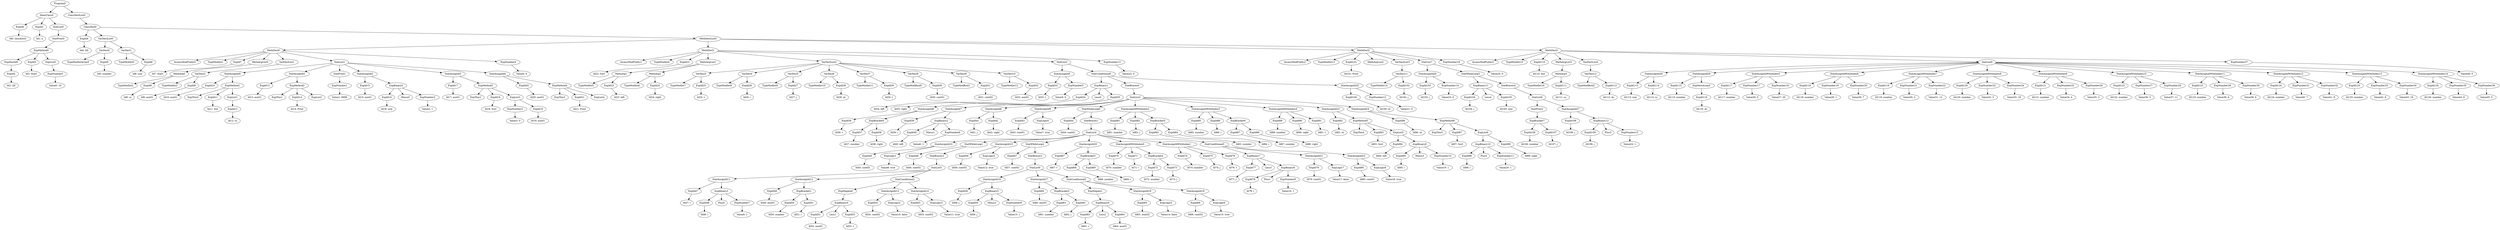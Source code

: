 digraph {
	ordering = out;
	ClassDeclList0 -> ClassDecl0;
	ExpNumber37 -> "Value46: 0";
	ExpNumber36 -> "Value45: 5";
	ExpId126 -> "Id126: number";
	ExpNumber34 -> "Value43: 19";
	ExpNumber33 -> "Value42: 8";
	StatAssignIdWithIndex12 -> ExpId124;
	StatAssignIdWithIndex12 -> ExpNumber31;
	StatAssignIdWithIndex12 -> ExpNumber32;
	ExpNumber30 -> "Value39: 6";
	ExpNumber29 -> "Value38: 6";
	StatAssignIdWithIndex11 -> ExpId123;
	StatAssignIdWithIndex11 -> ExpNumber29;
	StatAssignIdWithIndex11 -> ExpNumber30;
	ExpNumber25 -> "Value34: 4";
	ExpId121 -> "Id121: number";
	ExpNumber22 -> "Value31: 12";
	StatAssignIdWithIndex7 -> ExpId119;
	StatAssignIdWithIndex7 -> ExpNumber21;
	StatAssignIdWithIndex7 -> ExpNumber22;
	ExpId119 -> "Id119: number";
	ExpNumber17 -> "Value26: 0";
	ExpNumber21 -> "Value30: 2";
	StatAssignIdWithIndex5 -> ExpId117;
	StatAssignIdWithIndex5 -> ExpNumber17;
	StatAssignIdWithIndex5 -> ExpNumber18;
	ExpNewArray0 -> ExpId116;
	ExpId116 -> "Id116: ds";
	ExpId115 -> "Id115: number";
	StatList9 -> StatAssignId28;
	StatList9 -> StatAssignId29;
	StatList9 -> StatAssignIdWithIndex5;
	StatList9 -> StatAssignIdWithIndex6;
	StatList9 -> StatAssignIdWithIndex7;
	StatList9 -> StatAssignIdWithIndex8;
	StatList9 -> StatAssignIdWithIndex9;
	StatList9 -> StatAssignIdWithIndex10;
	StatList9 -> StatAssignIdWithIndex11;
	StatList9 -> StatAssignIdWithIndex12;
	StatList9 -> StatAssignIdWithIndex13;
	StatList9 -> StatAssignIdWithIndex14;
	ExpId114 -> "Id114: sz";
	StatAssignId28 -> ExpId113;
	StatAssignId28 -> ExpId114;
	ExpId113 -> "Id113: size";
	VarDeclList4 -> VarDecl12;
	MethArg3 -> TypeModInt16;
	MethArg3 -> ExpId111;
	ExpId110 -> "Id110: Init";
	MethDecl3 -> AccessModPublic3;
	MethDecl3 -> TypeModInt15;
	MethDecl3 -> ExpId110;
	MethDecl3 -> MethArgList3;
	MethDecl3 -> VarDeclList4;
	MethDecl3 -> StatList9;
	MethDecl3 -> ExpNumber37;
	StatBraces4 -> StatList8;
	StatAssignIdWithIndex10 -> ExpId122;
	StatAssignIdWithIndex10 -> ExpNumber27;
	StatAssignIdWithIndex10 -> ExpNumber28;
	ExpNumber15 -> "Value24: 1";
	ExpBinary12 -> ExpId109;
	ExpBinary12 -> Plus3;
	ExpBinary12 -> ExpNumber15;
	StatList8 -> StatPrint2;
	StatList8 -> StatAssignId27;
	ExpBracket7 -> ExpId106;
	ExpBracket7 -> ExpId107;
	ExpId106 -> "Id106: number";
	StatWhileLoop3 -> ExpBinary11;
	StatWhileLoop3 -> StatBraces4;
	ExpBinary11 -> ExpId104;
	ExpBinary11 -> Less4;
	ExpBinary11 -> ExpId105;
	StatList7 -> StatAssignId26;
	StatList7 -> StatWhileLoop3;
	ExpNumber14 -> "Value23: 0";
	VarDeclList3 -> VarDecl11;
	ExpNumber16 -> "Value25: 0";
	ExpId102 -> "Id102: j";
	VarDecl11 -> TypeModInt14;
	VarDecl11 -> ExpId102;
	MethDecl2 -> AccessModPublic2;
	MethDecl2 -> TypeModInt13;
	MethDecl2 -> ExpId101;
	MethDecl2 -> MethArgList2;
	MethDecl2 -> VarDeclList3;
	MethDecl2 -> StatList7;
	MethDecl2 -> ExpNumber16;
	StatAssignIdWithIndex8 -> ExpId120;
	StatAssignIdWithIndex8 -> ExpNumber23;
	StatAssignIdWithIndex8 -> ExpNumber24;
	ExpNumber12 -> "Value21: 0";
	StatAssignId25 -> ExpId100;
	StatAssignId25 -> ExpNumber12;
	ExpId100 -> "Id100: nt";
	ExpNumber27 -> "Value36: 5";
	ExpId109 -> "Id109: j";
	StatBraces0 -> StatList3;
	ExpNumber28 -> "Value37: 11";
	ExpId99 -> "Id99: right";
	ExpList6 -> ExpBinary10;
	ExpList6 -> ExpId99;
	ExpNumber11 -> "Value20: 1";
	ExpBinary10 -> ExpId98;
	ExpBinary10 -> Plus2;
	ExpBinary10 -> ExpNumber11;
	ExpId98 -> "Id98: i";
	ExpId97 -> "Id97: Sort";
	ExpMethod6 -> ExpThis5;
	ExpMethod6 -> ExpId97;
	ExpMethod6 -> ExpList6;
	StatAssignId24 -> ExpId96;
	StatAssignId24 -> ExpMethod6;
	ExpBinary9 -> ExpId95;
	ExpBinary9 -> Minus3;
	ExpBinary9 -> ExpNumber10;
	ExpNumber26 -> "Value35: 2";
	ExpList5 -> ExpId94;
	ExpList5 -> ExpBinary9;
	ExpId94 -> "Id94: left";
	ExpId120 -> "Id120: number";
	StatAssignId26 -> ExpId103;
	StatAssignId26 -> ExpNumber14;
	ExpMethod5 -> ExpThis4;
	ExpMethod5 -> ExpId93;
	ExpMethod5 -> ExpList5;
	ExpId92 -> "Id92: nt";
	ExpId91 -> "Id91: t";
	ExpId90 -> "Id90: right";
	StatAssignIdWithIndex4 -> ExpId89;
	StatAssignIdWithIndex4 -> ExpId90;
	StatAssignIdWithIndex4 -> ExpId91;
	ExpId89 -> "Id89: number";
	ExpId86 -> "Id86: i";
	StatAssignIdWithIndex6 -> ExpId118;
	StatAssignIdWithIndex6 -> ExpNumber19;
	StatAssignIdWithIndex6 -> ExpNumber20;
	StatAssignIdWithIndex3 -> ExpId85;
	StatAssignIdWithIndex3 -> ExpId86;
	StatAssignIdWithIndex3 -> ExpBracket6;
	ExpId85 -> "Id85: number";
	StatConditional0 -> ExpBinary1;
	StatConditional0 -> StatBraces0;
	StatConditional0 -> StatAssignId25;
	ExpId34 -> "Id34: left";
	ExpMethod3 -> ExpThis2;
	ExpMethod3 -> ExpId18;
	ExpMethod3 -> ExpList3;
	ExpId117 -> "Id117: number";
	ExpId36 -> "Id36: v";
	ExpNumber7 -> "Value9: 1";
	ExpNumber20 -> "Value29: 7";
	ExpNumber5 -> "Value5: 0";
	VarDeclList0 -> VarDecl0;
	VarDeclList0 -> VarDecl1;
	ExpId78 -> "Id78: i";
	ExpId124 -> "Id124: number";
	ExpId31 -> "Id31: cont02";
	ExpId88 -> "Id88: right";
	ExpId30 -> "Id30: cont01";
	ExpId54 -> "Id54: cont02";
	ExpId108 -> "Id108: j";
	ExpId64 -> "Id64: aux03";
	ExpId84 -> "Id84: i";
	VarDecl8 -> TypeModBool0;
	VarDecl8 -> ExpId30;
	ExpId37 -> "Id37: number";
	StatAssignIdWithIndex14 -> ExpId126;
	StatAssignIdWithIndex14 -> ExpNumber35;
	StatAssignIdWithIndex14 -> ExpNumber36;
	VarDecl4 -> TypeModInt8;
	VarDecl4 -> ExpId26;
	StatAssignId9 -> ExpId43;
	StatAssignId9 -> ExpLogic0;
	ExpBracket0 -> ExpId37;
	ExpBracket0 -> ExpId38;
	ExpId35 -> "Id35: right";
	ExpId104 -> "Id104: j";
	ExpId25 -> "Id25: v";
	ExpId24 -> "Id24: right";
	MethArg1 -> TypeModInt5;
	MethArg1 -> ExpId23;
	MethDeclList0 -> MethDecl0;
	MethDeclList0 -> MethDecl1;
	MethDeclList0 -> MethDecl2;
	MethDeclList0 -> MethDecl3;
	ExpId65 -> "Id65: cont02";
	Program0 -> MainClass0;
	Program0 -> ClassDeclList0;
	ExpId95 -> "Id95: i";
	VarDeclList2 -> VarDecl3;
	VarDeclList2 -> VarDecl4;
	VarDeclList2 -> VarDecl5;
	VarDeclList2 -> VarDecl6;
	VarDeclList2 -> VarDecl7;
	VarDeclList2 -> VarDecl8;
	VarDeclList2 -> VarDecl9;
	VarDeclList2 -> VarDecl10;
	ExpList3 -> ExpNumber3;
	ExpList3 -> ExpId19;
	StatList5 -> StatAssignId11;
	StatList5 -> StatAssignId12;
	StatList5 -> StatConditional1;
	StatAssignId3 -> ExpId17;
	StatAssignId3 -> ExpMethod3;
	MethArg0 -> TypeModInt2;
	MethArg0 -> ExpId8;
	ExpId7 -> "Id7: Start";
	StatAssignId4 -> ExpId20;
	StatAssignId4 -> ExpMethod4;
	VarDecl12 -> TypeModBool2;
	VarDecl12 -> ExpId112;
	ExpId45 -> "Id45: cont02";
	ExpMethod4 -> ExpThis3;
	ExpMethod4 -> ExpId21;
	ExpMethod4 -> ExpList4;
	ExpId5 -> "Id5: number";
	ExpId63 -> "Id63: v";
	StatAssignId0 -> ExpId10;
	StatAssignId0 -> ExpMethod1;
	StatAssignIdWithIndex13 -> ExpId125;
	StatAssignIdWithIndex13 -> ExpNumber33;
	StatAssignIdWithIndex13 -> ExpNumber34;
	StatAssignId13 -> ExpId54;
	StatAssignId13 -> ExpLogic2;
	ClassDecl0 -> ExpId4;
	ClassDecl0 -> VarDeclList0;
	ClassDecl0 -> MethDeclList0;
	ExpMethod0 -> ExpNewId0;
	ExpMethod0 -> ExpId3;
	ExpMethod0 -> ExpList0;
	ExpNumber13 -> "Value22: 0";
	ExpId96 -> "Id96: nt";
	ExpNumber10 -> "Value19: 1";
	ExpId53 -> "Id53: v";
	ExpLogic6 -> "Value15: true";
	MethDecl0 -> AccessModPublic0;
	MethDecl0 -> TypeModInt1;
	MethDecl0 -> ExpId7;
	MethDecl0 -> MethArgList0;
	MethDecl0 -> VarDeclList1;
	MethDecl0 -> StatList1;
	MethDecl0 -> ExpNumber4;
	ExpNewId0 -> ExpId2;
	ExpNumber24 -> "Value33: 18";
	ExpId14 -> "Id14: Print";
	StatPrint1 -> ExpNumber1;
	StatList0 -> StatPrint0;
	MethDecl1 -> AccessModPublic1;
	MethDecl1 -> TypeModInt4;
	MethDecl1 -> ExpId22;
	MethDecl1 -> MethArgList1;
	MethDecl1 -> VarDeclList2;
	MethDecl1 -> StatList2;
	MethDecl1 -> ExpNumber13;
	ExpNumber23 -> "Value32: 3";
	ExpId33 -> "Id33: t";
	VarDecl1 -> TypeModInt0;
	VarDecl1 -> ExpId6;
	ExpId28 -> "Id28: nt";
	ExpMethod1 -> ExpThis0;
	ExpMethod1 -> ExpId11;
	ExpMethod1 -> ExpList1;
	ExpBinary8 -> ExpId78;
	ExpBinary8 -> Plus1;
	ExpBinary8 -> ExpNumber9;
	ExpId93 -> "Id93: Sort";
	StatAssignId6 -> ExpId36;
	StatAssignId6 -> ExpBracket0;
	StatPrint2 -> ExpBracket7;
	StatAssignId5 -> ExpId33;
	StatAssignId5 -> ExpNumber5;
	ExpId23 -> "Id23: left";
	ExpNumber31 -> "Value40: 7";
	ExpId0 -> "Id0: QuickSort";
	MainClass0 -> ExpId0;
	MainClass0 -> ExpId1;
	MainClass0 -> StatList0;
	ExpId3 -> "Id3: Start";
	ExpId118 -> "Id118: number";
	ExpId13 -> "Id13: aux01";
	ExpId26 -> "Id26: i";
	MethArg2 -> TypeModInt6;
	MethArg2 -> ExpId24;
	ExpBinary1 -> ExpId34;
	ExpBinary1 -> Less0;
	ExpBinary1 -> ExpId35;
	ExpId107 -> "Id107: j";
	ExpId4 -> "Id4: QS";
	VarDecl0 -> TypeModIntArray0;
	VarDecl0 -> ExpId5;
	StatPrint0 -> ExpMethod0;
	ExpId10 -> "Id10: aux01";
	ExpNumber3 -> "Value3: 0";
	ExpNumber0 -> "Value0: 10";
	ExpLogic3 -> "Value11: true";
	VarDeclList1 -> VarDecl2;
	ExpId87 -> "Id87: number";
	MethArgList0 -> MethArg0;
	ExpBinary0 -> ExpId16;
	ExpBinary0 -> Minus0;
	ExpBinary0 -> ExpNumber2;
	ExpBracket1 -> ExpId50;
	ExpBracket1 -> ExpId51;
	VarDecl7 -> TypeModInt11;
	VarDecl7 -> ExpId29;
	StatList3 -> StatAssignId6;
	StatList3 -> StatAssignId7;
	StatList3 -> StatAssignId8;
	StatList3 -> StatAssignId9;
	StatList3 -> StatWhileLoop0;
	StatList3 -> StatAssignIdWithIndex2;
	StatList3 -> StatAssignIdWithIndex3;
	StatList3 -> StatAssignIdWithIndex4;
	StatList3 -> StatAssignId23;
	StatList3 -> StatAssignId24;
	ExpId16 -> "Id16: size";
	ExpId1 -> "Id1: a";
	StatAssignId23 -> ExpId92;
	StatAssignId23 -> ExpMethod5;
	ExpList1 -> ExpId12;
	VarDecl9 -> TypeModBool1;
	VarDecl9 -> ExpId31;
	ExpBinary4 -> ExpId52;
	ExpBinary4 -> Less1;
	ExpBinary4 -> ExpId53;
	StatList1 -> StatAssignId0;
	StatList1 -> StatAssignId1;
	StatList1 -> StatPrint1;
	StatList1 -> StatAssignId2;
	StatList1 -> StatAssignId3;
	StatList1 -> StatAssignId4;
	ExpId105 -> "Id105: size";
	VarDecl5 -> TypeModInt9;
	VarDecl5 -> ExpId27;
	StatAssignId11 -> ExpId47;
	StatAssignId11 -> ExpBinary3;
	ExpId27 -> "Id27: j";
	StatAssignId1 -> ExpId13;
	StatAssignId1 -> ExpMethod2;
	ExpId9 -> "Id9: aux01";
	ExpId15 -> "Id15: aux01";
	ExpId111 -> "Id111: sz";
	ExpId49 -> "Id49: aux03";
	VarDecl2 -> TypeModInt3;
	VarDecl2 -> ExpId9;
	ExpId2 -> "Id2: QS";
	ExpMethod2 -> ExpThis1;
	ExpMethod2 -> ExpId14;
	ExpMethod2 -> ExpList2;
	VarDecl6 -> TypeModInt10;
	VarDecl6 -> ExpId28;
	ExpId17 -> "Id17: aux01";
	ExpId77 -> "Id77: j";
	ExpId29 -> "Id29: t";
	ExpNumber1 -> "Value1: 9999";
	StatAssignId27 -> ExpId108;
	StatAssignId27 -> ExpBinary12;
	VarDecl10 -> TypeModInt12;
	VarDecl10 -> ExpId32;
	ExpId21 -> "Id21: Print";
	StatAssignId2 -> ExpId15;
	StatAssignId2 -> ExpBinary0;
	ExpId66 -> "Id66: cont02";
	StatAssignId21 -> ExpId79;
	StatAssignId21 -> ExpLogic7;
	ExpId83 -> "Id83: number";
	ExpNumber32 -> "Value41: 9";
	ExpId39 -> "Id39: i";
	ExpId123 -> "Id123: number";
	StatAssignId14 -> ExpId55;
	StatAssignId14 -> ExpLogic3;
	VarDecl3 -> TypeModInt7;
	VarDecl3 -> ExpId25;
	ExpId73 -> "Id73: j";
	MethArgList3 -> MethArg3;
	ExpId40 -> "Id40: left";
	ExpBinary2 -> ExpId40;
	ExpBinary2 -> Minus1;
	ExpBinary2 -> ExpNumber6;
	ExpNumber6 -> "Value6: 1";
	ExpId125 -> "Id125: number";
	ExpId41 -> "Id41: j";
	StatAssignId8 -> ExpId41;
	StatAssignId8 -> ExpId42;
	MethArgList1 -> MethArg1;
	MethArgList1 -> MethArg2;
	ExpId42 -> "Id42: right";
	ExpId112 -> "Id112: ds";
	ExpId80 -> "Id80: cont01";
	ExpId11 -> "Id11: Init";
	ExpId20 -> "Id20: aux01";
	StatConditional2 -> ExpNegate1;
	StatConditional2 -> StatAssignId18;
	StatConditional2 -> StatAssignId19;
	ExpBinary6 -> ExpId63;
	ExpBinary6 -> Less2;
	ExpBinary6 -> ExpId64;
	StatAssignIdWithIndex2 -> ExpId81;
	StatAssignIdWithIndex2 -> ExpId82;
	StatAssignIdWithIndex2 -> ExpBracket5;
	ExpLogic0 -> "Value7: true";
	ExpId44 -> "Id44: cont01";
	StatAssignId10 -> ExpId45;
	StatAssignId10 -> ExpLogic1;
	ExpLogic1 -> "Value8: true";
	ExpList0 -> ExpNumber0;
	ExpId46 -> "Id46: cont02";
	ExpBinary3 -> ExpId48;
	ExpBinary3 -> Plus0;
	ExpBinary3 -> ExpNumber7;
	StatWhileLoop2 -> ExpId57;
	StatWhileLoop2 -> StatBraces3;
	ExpNumber9 -> "Value16: 1";
	ExpId19 -> "Id19: aux01";
	StatWhileLoop1 -> ExpId46;
	StatWhileLoop1 -> StatBraces2;
	ExpId47 -> "Id47: i";
	ExpId48 -> "Id48: i";
	ExpId32 -> "Id32: aux03";
	StatAssignId12 -> ExpId49;
	StatAssignId12 -> ExpBracket1;
	ExpNegate1 -> ExpBinary6;
	ExpId61 -> "Id61: number";
	ExpId50 -> "Id50: number";
	ExpNumber35 -> "Value44: 9";
	ExpId122 -> "Id122: number";
	ExpId52 -> "Id52: aux03";
	ExpId51 -> "Id51: i";
	ExpNegate0 -> ExpBinary4;
	StatConditional1 -> ExpNegate0;
	StatConditional1 -> StatAssignId13;
	StatConditional1 -> StatAssignId14;
	ExpId103 -> "Id103: j";
	ExpId101 -> "Id101: Print";
	ExpLogic2 -> "Value10: false";
	StatList2 -> StatAssignId5;
	StatList2 -> StatConditional0;
	ExpId60 -> "Id60: aux03";
	ExpId18 -> "Id18: Sort";
	StatConditional3 -> ExpBinary7;
	StatConditional3 -> StatAssignId21;
	StatConditional3 -> StatAssignId22;
	ExpId55 -> "Id55: cont02";
	StatAssignId29 -> ExpId115;
	StatAssignId29 -> ExpNewArray0;
	StatBraces2 -> StatList5;
	ExpId56 -> "Id56: cont02";
	StatAssignId15 -> ExpId56;
	StatAssignId15 -> ExpLogic4;
	StatWhileLoop0 -> ExpId44;
	StatWhileLoop0 -> StatBraces1;
	ExpLogic4 -> "Value12: true";
	ExpNumber2 -> "Value2: 1";
	ExpId57 -> "Id57: cont02";
	ExpNumber19 -> "Value28: 1";
	ExpBracket6 -> ExpId87;
	ExpBracket6 -> ExpId88;
	ExpId58 -> "Id58: j";
	StatAssignId16 -> ExpId58;
	StatAssignId16 -> ExpBinary5;
	ExpId69 -> "Id69: i";
	ExpId59 -> "Id59: j";
	ExpId81 -> "Id81: number";
	ExpNumber8 -> "Value13: 1";
	StatAssignId17 -> ExpId60;
	StatAssignId17 -> ExpBracket2;
	ExpId22 -> "Id22: Sort";
	StatBraces3 -> StatList6;
	StatList6 -> StatAssignId16;
	StatList6 -> StatAssignId17;
	StatList6 -> StatConditional2;
	ExpBracket2 -> ExpId61;
	ExpBracket2 -> ExpId62;
	ExpId62 -> "Id62: j";
	StatAssignId18 -> ExpId65;
	StatAssignId18 -> ExpLogic5;
	ExpNumber18 -> "Value27: 20";
	ExpLogic5 -> "Value14: false";
	StatAssignId19 -> ExpId66;
	StatAssignId19 -> ExpLogic6;
	ExpId67 -> "Id67: t";
	StatAssignId20 -> ExpId67;
	StatAssignId20 -> ExpBracket3;
	ExpId6 -> "Id6: size";
	ExpId68 -> "Id68: number";
	ExpBracket5 -> ExpId83;
	ExpBracket5 -> ExpId84;
	ExpId38 -> "Id38: right";
	ExpBracket3 -> ExpId68;
	ExpBracket3 -> ExpId69;
	ExpId70 -> "Id70: number";
	StatAssignId7 -> ExpId39;
	StatAssignId7 -> ExpBinary2;
	StatAssignIdWithIndex0 -> ExpId70;
	StatAssignIdWithIndex0 -> ExpId71;
	StatAssignIdWithIndex0 -> ExpBracket4;
	ExpId43 -> "Id43: cont01";
	ExpId71 -> "Id71: i";
	ExpId72 -> "Id72: number";
	StatAssignIdWithIndex9 -> ExpId121;
	StatAssignIdWithIndex9 -> ExpNumber25;
	StatAssignIdWithIndex9 -> ExpNumber26;
	ExpBracket4 -> ExpId72;
	ExpBracket4 -> ExpId73;
	ExpId74 -> "Id74: number";
	ExpNumber4 -> "Value4: 0";
	StatAssignIdWithIndex1 -> ExpId74;
	StatAssignIdWithIndex1 -> ExpId75;
	StatAssignIdWithIndex1 -> ExpId76;
	ExpId12 -> "Id12: sz";
	ExpId75 -> "Id75: j";
	ExpId76 -> "Id76: t";
	ExpBinary5 -> ExpId59;
	ExpBinary5 -> Minus2;
	ExpBinary5 -> ExpNumber8;
	ExpBinary7 -> ExpId77;
	ExpBinary7 -> Less3;
	ExpBinary7 -> ExpBinary8;
	ExpId79 -> "Id79: cont01";
	ExpLogic7 -> "Value17: false";
	StatAssignId22 -> ExpId80;
	StatAssignId22 -> ExpLogic8;
	StatList4 -> StatAssignId10;
	StatList4 -> StatWhileLoop1;
	StatList4 -> StatAssignId15;
	StatList4 -> StatWhileLoop2;
	StatList4 -> StatAssignId20;
	StatList4 -> StatAssignIdWithIndex0;
	StatList4 -> StatAssignIdWithIndex1;
	StatList4 -> StatConditional3;
	ExpLogic8 -> "Value18: true";
	ExpId8 -> "Id8: sz";
	StatBraces1 -> StatList4;
	ExpId82 -> "Id82: j";
}

